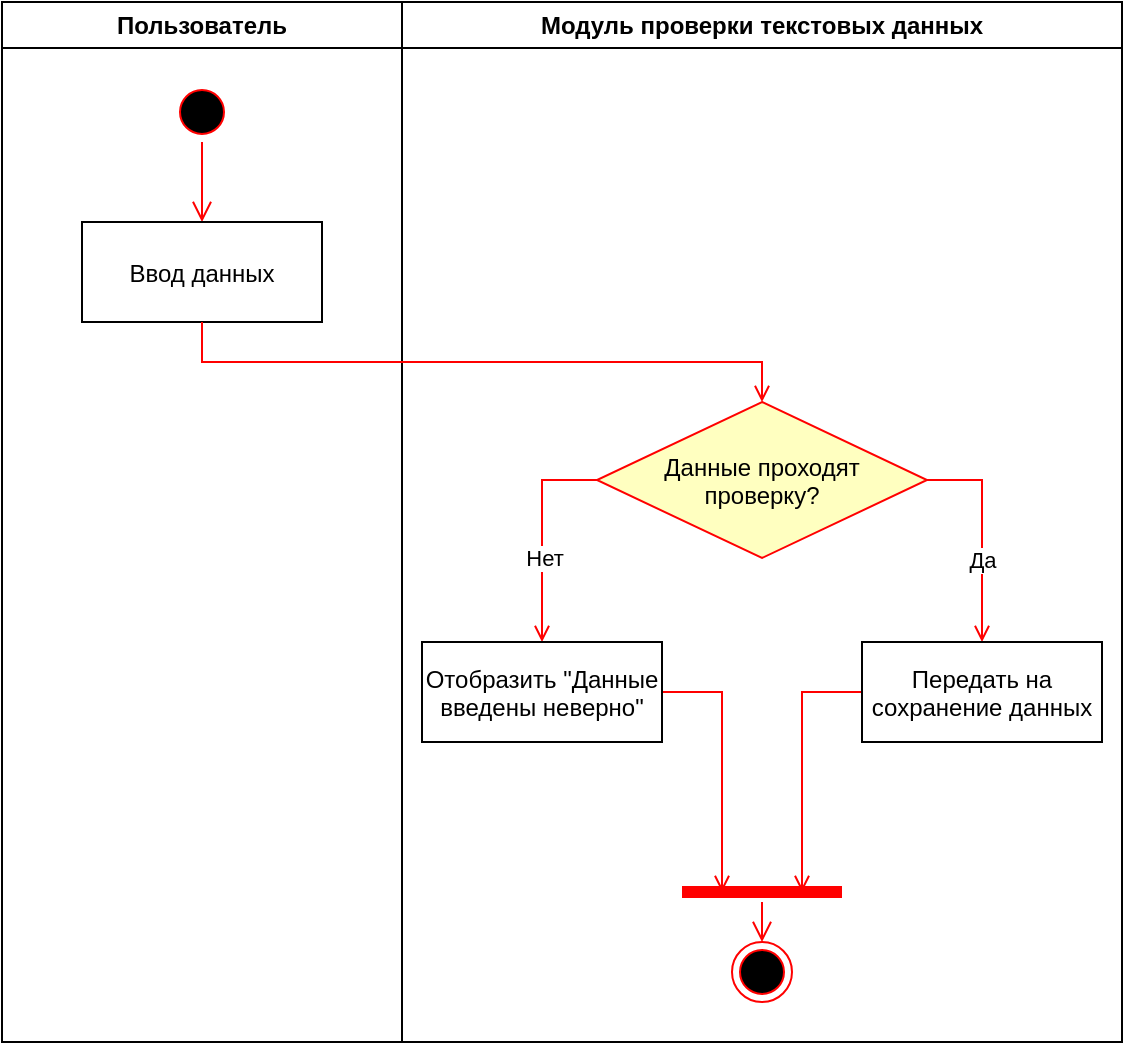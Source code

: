 <mxfile version="24.2.1" type="device">
  <diagram name="Page-1" id="e7e014a7-5840-1c2e-5031-d8a46d1fe8dd">
    <mxGraphModel dx="1393" dy="804" grid="1" gridSize="10" guides="1" tooltips="1" connect="1" arrows="1" fold="1" page="1" pageScale="1" pageWidth="1169" pageHeight="826" background="none" math="0" shadow="0">
      <root>
        <mxCell id="0" />
        <mxCell id="1" parent="0" />
        <mxCell id="2" value="Пользователь" style="swimlane;whiteSpace=wrap" parent="1" vertex="1">
          <mxGeometry x="200" y="120" width="200" height="520" as="geometry" />
        </mxCell>
        <mxCell id="5" value="" style="ellipse;shape=startState;fillColor=#000000;strokeColor=#ff0000;" parent="2" vertex="1">
          <mxGeometry x="85" y="40" width="30" height="30" as="geometry" />
        </mxCell>
        <mxCell id="6" value="" style="edgeStyle=elbowEdgeStyle;elbow=horizontal;verticalAlign=bottom;endArrow=open;endSize=8;strokeColor=#FF0000;endFill=1;rounded=0" parent="2" source="5" target="7" edge="1">
          <mxGeometry x="100" y="40" as="geometry">
            <mxPoint x="115" y="110" as="targetPoint" />
          </mxGeometry>
        </mxCell>
        <mxCell id="7" value="Ввод данных" style="" parent="2" vertex="1">
          <mxGeometry x="40" y="110" width="120" height="50" as="geometry" />
        </mxCell>
        <mxCell id="3" value="Модуль проверки текстовых данных" style="swimlane;whiteSpace=wrap" parent="1" vertex="1">
          <mxGeometry x="400" y="120" width="360" height="520" as="geometry" />
        </mxCell>
        <mxCell id="w0B7XHgW6XZ4lFsPvZE_-43" value="" style="edgeStyle=orthogonalEdgeStyle;shape=connector;rounded=0;orthogonalLoop=1;jettySize=auto;html=1;labelBackgroundColor=default;strokeColor=#FF0000;fontFamily=Helvetica;fontSize=11;fontColor=default;endArrow=open;endFill=1;exitX=0;exitY=0.5;exitDx=0;exitDy=0;" parent="3" source="21" target="w0B7XHgW6XZ4lFsPvZE_-44" edge="1">
          <mxGeometry relative="1" as="geometry">
            <mxPoint x="-35" y="229" as="targetPoint" />
          </mxGeometry>
        </mxCell>
        <mxCell id="w0B7XHgW6XZ4lFsPvZE_-47" value="Да" style="edgeLabel;html=1;align=center;verticalAlign=middle;resizable=0;points=[];fontSize=11;fontFamily=Helvetica;fontColor=default;" parent="w0B7XHgW6XZ4lFsPvZE_-43" vertex="1" connectable="0">
          <mxGeometry x="0.223" y="1" relative="1" as="geometry">
            <mxPoint as="offset" />
          </mxGeometry>
        </mxCell>
        <mxCell id="w0B7XHgW6XZ4lFsPvZE_-49" value="Нет" style="edgeLabel;html=1;align=center;verticalAlign=middle;resizable=0;points=[];fontSize=11;fontFamily=Helvetica;fontColor=default;" parent="w0B7XHgW6XZ4lFsPvZE_-43" vertex="1" connectable="0">
          <mxGeometry x="0.223" y="1" relative="1" as="geometry">
            <mxPoint as="offset" />
          </mxGeometry>
        </mxCell>
        <mxCell id="w0B7XHgW6XZ4lFsPvZE_-46" style="edgeStyle=orthogonalEdgeStyle;shape=connector;rounded=0;orthogonalLoop=1;jettySize=auto;html=1;exitX=1;exitY=0.5;exitDx=0;exitDy=0;labelBackgroundColor=default;strokeColor=#FF0000;fontFamily=Helvetica;fontSize=11;fontColor=default;endArrow=open;endFill=1;" parent="3" source="21" target="w0B7XHgW6XZ4lFsPvZE_-45" edge="1">
          <mxGeometry relative="1" as="geometry" />
        </mxCell>
        <mxCell id="w0B7XHgW6XZ4lFsPvZE_-52" value="Да" style="edgeLabel;html=1;align=center;verticalAlign=middle;resizable=0;points=[];fontSize=11;fontFamily=Helvetica;fontColor=default;" parent="w0B7XHgW6XZ4lFsPvZE_-46" vertex="1" connectable="0">
          <mxGeometry x="0.238" relative="1" as="geometry">
            <mxPoint as="offset" />
          </mxGeometry>
        </mxCell>
        <mxCell id="21" value="Данные проходят&#xa;проверку?" style="rhombus;fillColor=#ffffc0;strokeColor=#ff0000;" parent="3" vertex="1">
          <mxGeometry x="97.5" y="200" width="165" height="78" as="geometry" />
        </mxCell>
        <mxCell id="w0B7XHgW6XZ4lFsPvZE_-57" style="edgeStyle=orthogonalEdgeStyle;shape=connector;rounded=0;orthogonalLoop=1;jettySize=auto;html=1;entryX=0.25;entryY=0.5;entryDx=0;entryDy=0;entryPerimeter=0;labelBackgroundColor=default;strokeColor=#FF0000;fontFamily=Helvetica;fontSize=11;fontColor=default;endArrow=open;endFill=1;" parent="3" source="w0B7XHgW6XZ4lFsPvZE_-44" target="w0B7XHgW6XZ4lFsPvZE_-54" edge="1">
          <mxGeometry relative="1" as="geometry" />
        </mxCell>
        <mxCell id="w0B7XHgW6XZ4lFsPvZE_-44" value="Отобразить &quot;Данные&#xa;введены неверно&quot;" style="" parent="3" vertex="1">
          <mxGeometry x="10" y="320" width="120" height="50" as="geometry" />
        </mxCell>
        <mxCell id="w0B7XHgW6XZ4lFsPvZE_-56" style="edgeStyle=orthogonalEdgeStyle;shape=connector;rounded=0;orthogonalLoop=1;jettySize=auto;html=1;entryX=0.75;entryY=0.5;entryDx=0;entryDy=0;entryPerimeter=0;labelBackgroundColor=default;strokeColor=#FF0000;fontFamily=Helvetica;fontSize=11;fontColor=default;endArrow=open;endFill=1;" parent="3" source="w0B7XHgW6XZ4lFsPvZE_-45" target="w0B7XHgW6XZ4lFsPvZE_-54" edge="1">
          <mxGeometry relative="1" as="geometry" />
        </mxCell>
        <mxCell id="w0B7XHgW6XZ4lFsPvZE_-45" value="Передать на&#xa;сохранение данных" style="" parent="3" vertex="1">
          <mxGeometry x="230" y="320" width="120" height="50" as="geometry" />
        </mxCell>
        <mxCell id="w0B7XHgW6XZ4lFsPvZE_-53" value="" style="ellipse;html=1;shape=endState;fillColor=#000000;strokeColor=#ff0000;fontFamily=Helvetica;fontSize=11;fontColor=default;" parent="3" vertex="1">
          <mxGeometry x="165" y="470" width="30" height="30" as="geometry" />
        </mxCell>
        <mxCell id="w0B7XHgW6XZ4lFsPvZE_-54" value="" style="shape=line;html=1;strokeWidth=6;strokeColor=#ff0000;fontFamily=Helvetica;fontSize=11;fontColor=default;" parent="3" vertex="1">
          <mxGeometry x="140" y="440" width="80" height="10" as="geometry" />
        </mxCell>
        <mxCell id="w0B7XHgW6XZ4lFsPvZE_-55" value="" style="edgeStyle=orthogonalEdgeStyle;html=1;verticalAlign=bottom;endArrow=open;endSize=8;strokeColor=#ff0000;rounded=0;labelBackgroundColor=default;fontFamily=Helvetica;fontSize=11;fontColor=default;shape=connector;" parent="3" source="w0B7XHgW6XZ4lFsPvZE_-54" target="w0B7XHgW6XZ4lFsPvZE_-53" edge="1">
          <mxGeometry relative="1" as="geometry">
            <mxPoint x="180" y="460" as="targetPoint" />
          </mxGeometry>
        </mxCell>
        <mxCell id="9" value="" style="endArrow=open;strokeColor=#FF0000;endFill=1;rounded=0;entryX=0.5;entryY=0;entryDx=0;entryDy=0;exitX=0.5;exitY=1;exitDx=0;exitDy=0;edgeStyle=orthogonalEdgeStyle;" parent="1" source="7" target="21" edge="1">
          <mxGeometry relative="1" as="geometry" />
        </mxCell>
      </root>
    </mxGraphModel>
  </diagram>
</mxfile>
